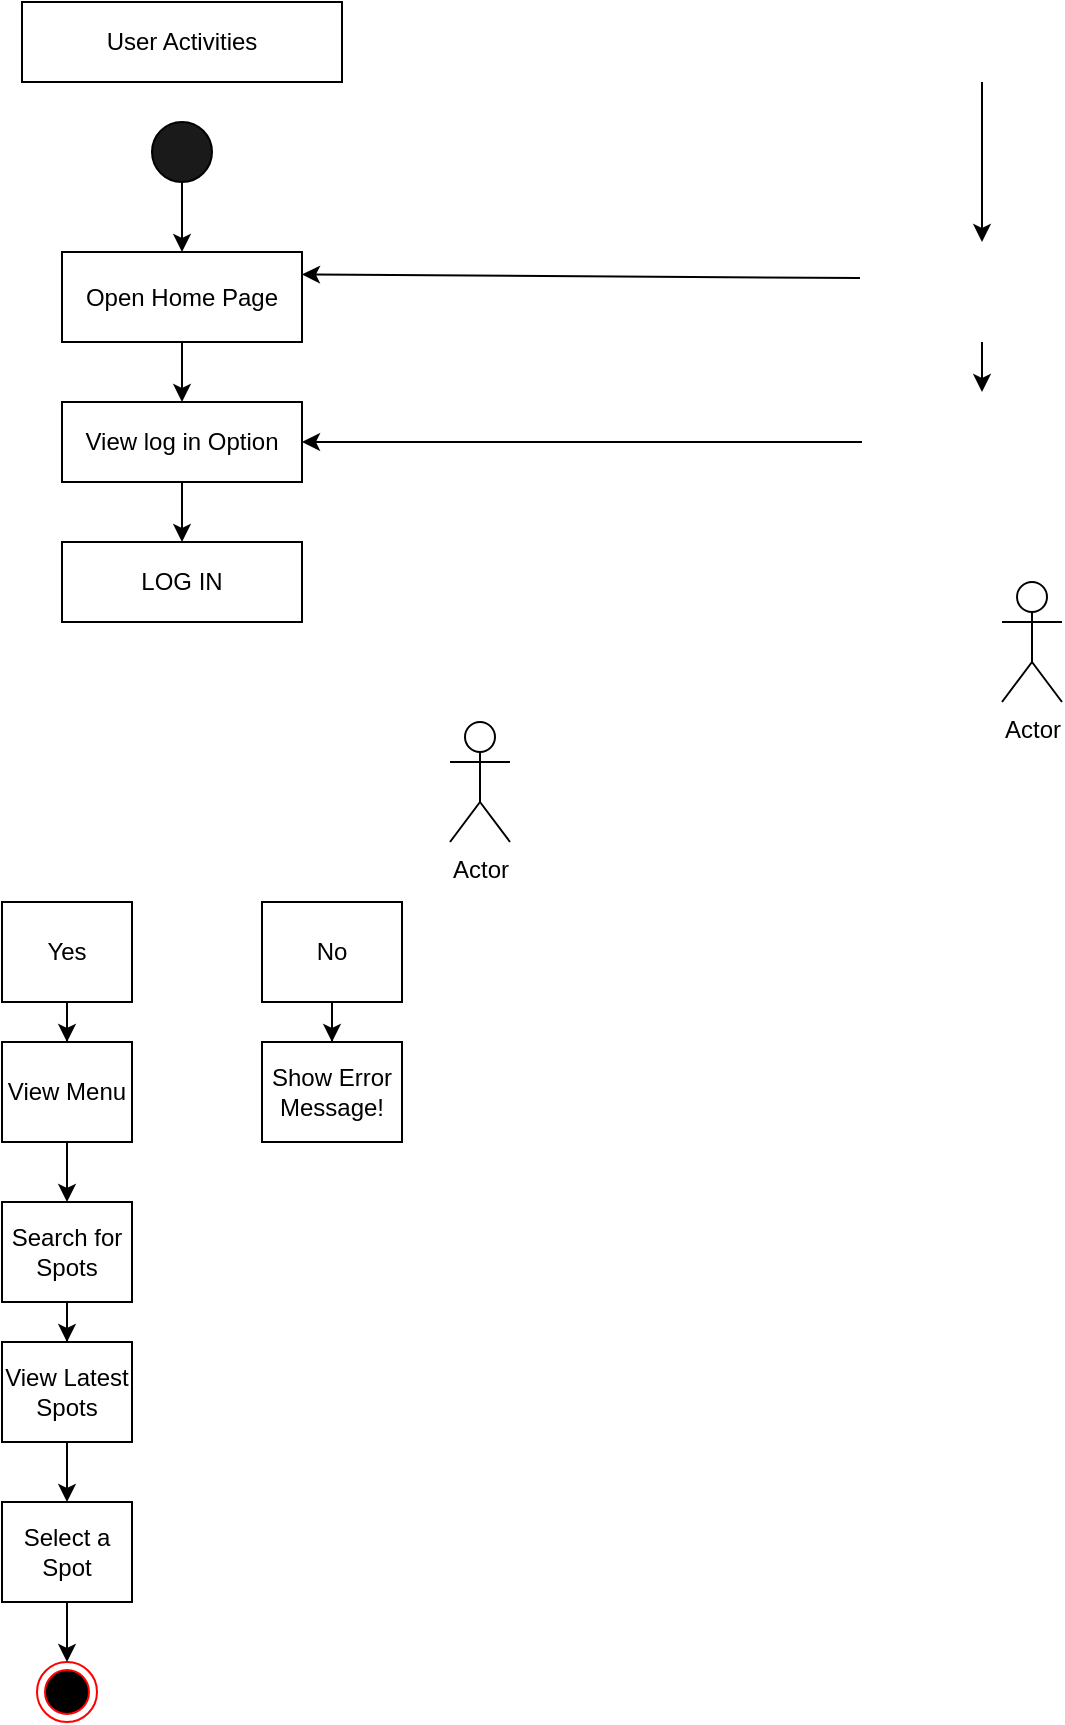 <mxfile version="24.7.17">
  <diagram name="Seite-1" id="BTphIldE6bbO_cXO-Jw7">
    <mxGraphModel dx="1674" dy="-1592" grid="1" gridSize="10" guides="1" tooltips="1" connect="1" arrows="1" fold="1" page="1" pageScale="1" pageWidth="827" pageHeight="1169" math="0" shadow="0">
      <root>
        <mxCell id="0" />
        <mxCell id="1" parent="0" />
        <mxCell id="W2C030SJba9mZZKaXuLO-89" value="User Activities" style="rounded=0;whiteSpace=wrap;html=1;" vertex="1" parent="1">
          <mxGeometry x="170" y="2780" width="160" height="40" as="geometry" />
        </mxCell>
        <mxCell id="W2C030SJba9mZZKaXuLO-90" value="" style="edgeStyle=orthogonalEdgeStyle;rounded=0;orthogonalLoop=1;jettySize=auto;html=1;" edge="1" parent="1">
          <mxGeometry relative="1" as="geometry">
            <Array as="points">
              <mxPoint x="650" y="2850" />
              <mxPoint x="650" y="2850" />
            </Array>
            <mxPoint x="650" y="2820" as="sourcePoint" />
            <mxPoint x="650" y="2900" as="targetPoint" />
          </mxGeometry>
        </mxCell>
        <mxCell id="W2C030SJba9mZZKaXuLO-91" value="" style="edgeStyle=orthogonalEdgeStyle;rounded=0;orthogonalLoop=1;jettySize=auto;html=1;" edge="1" parent="1" source="W2C030SJba9mZZKaXuLO-92" target="W2C030SJba9mZZKaXuLO-94">
          <mxGeometry relative="1" as="geometry" />
        </mxCell>
        <mxCell id="W2C030SJba9mZZKaXuLO-92" value="" style="ellipse;whiteSpace=wrap;html=1;aspect=fixed;fillColor=#1A1A1A;" vertex="1" parent="1">
          <mxGeometry x="235" y="2840" width="30" height="30" as="geometry" />
        </mxCell>
        <mxCell id="W2C030SJba9mZZKaXuLO-93" value="" style="edgeStyle=orthogonalEdgeStyle;rounded=0;orthogonalLoop=1;jettySize=auto;html=1;" edge="1" parent="1" source="W2C030SJba9mZZKaXuLO-94" target="W2C030SJba9mZZKaXuLO-96">
          <mxGeometry relative="1" as="geometry" />
        </mxCell>
        <mxCell id="W2C030SJba9mZZKaXuLO-94" value="Open Home Page" style="whiteSpace=wrap;html=1;" vertex="1" parent="1">
          <mxGeometry x="190" y="2905" width="120" height="45" as="geometry" />
        </mxCell>
        <mxCell id="W2C030SJba9mZZKaXuLO-95" value="" style="edgeStyle=orthogonalEdgeStyle;rounded=0;orthogonalLoop=1;jettySize=auto;html=1;" edge="1" parent="1" source="W2C030SJba9mZZKaXuLO-96" target="W2C030SJba9mZZKaXuLO-97">
          <mxGeometry relative="1" as="geometry" />
        </mxCell>
        <mxCell id="W2C030SJba9mZZKaXuLO-96" value="View log in Option" style="whiteSpace=wrap;html=1;" vertex="1" parent="1">
          <mxGeometry x="190" y="2980" width="120" height="40" as="geometry" />
        </mxCell>
        <mxCell id="W2C030SJba9mZZKaXuLO-97" value="LOG IN" style="whiteSpace=wrap;html=1;" vertex="1" parent="1">
          <mxGeometry x="190" y="3050" width="120" height="40" as="geometry" />
        </mxCell>
        <mxCell id="W2C030SJba9mZZKaXuLO-98" value="" style="edgeStyle=orthogonalEdgeStyle;rounded=0;orthogonalLoop=1;jettySize=auto;html=1;" edge="1" parent="1" source="W2C030SJba9mZZKaXuLO-99" target="W2C030SJba9mZZKaXuLO-103">
          <mxGeometry relative="1" as="geometry" />
        </mxCell>
        <mxCell id="W2C030SJba9mZZKaXuLO-99" value="No" style="whiteSpace=wrap;html=1;" vertex="1" parent="1">
          <mxGeometry x="290" y="3230" width="70" height="50" as="geometry" />
        </mxCell>
        <mxCell id="W2C030SJba9mZZKaXuLO-100" value="" style="edgeStyle=orthogonalEdgeStyle;rounded=0;orthogonalLoop=1;jettySize=auto;html=1;" edge="1" parent="1" source="W2C030SJba9mZZKaXuLO-101" target="W2C030SJba9mZZKaXuLO-102">
          <mxGeometry relative="1" as="geometry" />
        </mxCell>
        <mxCell id="W2C030SJba9mZZKaXuLO-101" value="Yes" style="whiteSpace=wrap;html=1;" vertex="1" parent="1">
          <mxGeometry x="160" y="3230" width="65" height="50" as="geometry" />
        </mxCell>
        <mxCell id="W2C030SJba9mZZKaXuLO-102" value="View Menu" style="whiteSpace=wrap;html=1;" vertex="1" parent="1">
          <mxGeometry x="160" y="3300" width="65" height="50" as="geometry" />
        </mxCell>
        <mxCell id="W2C030SJba9mZZKaXuLO-103" value="Show Error Message!" style="whiteSpace=wrap;html=1;" vertex="1" parent="1">
          <mxGeometry x="290" y="3300" width="70" height="50" as="geometry" />
        </mxCell>
        <mxCell id="W2C030SJba9mZZKaXuLO-104" value="" style="edgeStyle=orthogonalEdgeStyle;rounded=0;orthogonalLoop=1;jettySize=auto;html=1;" edge="1" parent="1" target="W2C030SJba9mZZKaXuLO-107">
          <mxGeometry relative="1" as="geometry">
            <mxPoint x="192.5" y="3430" as="sourcePoint" />
          </mxGeometry>
        </mxCell>
        <mxCell id="W2C030SJba9mZZKaXuLO-105" style="edgeStyle=orthogonalEdgeStyle;rounded=0;orthogonalLoop=1;jettySize=auto;html=1;exitX=0.5;exitY=1;exitDx=0;exitDy=0;" edge="1" parent="1">
          <mxGeometry relative="1" as="geometry">
            <mxPoint x="550" y="3150" as="sourcePoint" />
            <mxPoint x="550" y="3150" as="targetPoint" />
          </mxGeometry>
        </mxCell>
        <mxCell id="W2C030SJba9mZZKaXuLO-106" value="" style="edgeStyle=orthogonalEdgeStyle;rounded=0;orthogonalLoop=1;jettySize=auto;html=1;" edge="1" parent="1" source="W2C030SJba9mZZKaXuLO-107" target="W2C030SJba9mZZKaXuLO-109">
          <mxGeometry relative="1" as="geometry" />
        </mxCell>
        <mxCell id="W2C030SJba9mZZKaXuLO-107" value="Search for Spots" style="whiteSpace=wrap;html=1;" vertex="1" parent="1">
          <mxGeometry x="160" y="3380" width="65" height="50" as="geometry" />
        </mxCell>
        <mxCell id="W2C030SJba9mZZKaXuLO-108" value="" style="edgeStyle=orthogonalEdgeStyle;rounded=0;orthogonalLoop=1;jettySize=auto;html=1;" edge="1" parent="1" source="W2C030SJba9mZZKaXuLO-109" target="W2C030SJba9mZZKaXuLO-110">
          <mxGeometry relative="1" as="geometry" />
        </mxCell>
        <mxCell id="W2C030SJba9mZZKaXuLO-109" value="View Latest Spots" style="whiteSpace=wrap;html=1;" vertex="1" parent="1">
          <mxGeometry x="160" y="3450" width="65" height="50" as="geometry" />
        </mxCell>
        <mxCell id="W2C030SJba9mZZKaXuLO-110" value="Select a Spot" style="whiteSpace=wrap;html=1;" vertex="1" parent="1">
          <mxGeometry x="160" y="3530" width="65" height="50" as="geometry" />
        </mxCell>
        <mxCell id="W2C030SJba9mZZKaXuLO-111" value="" style="ellipse;html=1;shape=endState;fillColor=#000000;strokeColor=#ff0000;" vertex="1" parent="1">
          <mxGeometry x="177.5" y="3610" width="30" height="30" as="geometry" />
        </mxCell>
        <mxCell id="W2C030SJba9mZZKaXuLO-112" value="" style="edgeStyle=orthogonalEdgeStyle;rounded=0;orthogonalLoop=1;jettySize=auto;html=1;" edge="1" parent="1">
          <mxGeometry relative="1" as="geometry">
            <mxPoint x="650" y="2950" as="sourcePoint" />
            <mxPoint x="650" y="2975" as="targetPoint" />
          </mxGeometry>
        </mxCell>
        <mxCell id="W2C030SJba9mZZKaXuLO-113" value="" style="endArrow=classic;html=1;rounded=0;entryX=1;entryY=0.25;entryDx=0;entryDy=0;exitX=-0.007;exitY=0.36;exitDx=0;exitDy=0;exitPerimeter=0;" edge="1" parent="1" target="W2C030SJba9mZZKaXuLO-94">
          <mxGeometry width="50" height="50" relative="1" as="geometry">
            <mxPoint x="589" y="2918" as="sourcePoint" />
            <mxPoint x="450" y="2990" as="targetPoint" />
          </mxGeometry>
        </mxCell>
        <mxCell id="W2C030SJba9mZZKaXuLO-114" value="" style="endArrow=classic;html=1;rounded=0;exitX=0;exitY=0.5;exitDx=0;exitDy=0;entryX=1;entryY=0.5;entryDx=0;entryDy=0;" edge="1" parent="1" target="W2C030SJba9mZZKaXuLO-96">
          <mxGeometry width="50" height="50" relative="1" as="geometry">
            <mxPoint x="590" y="3000" as="sourcePoint" />
            <mxPoint x="450" y="2990" as="targetPoint" />
          </mxGeometry>
        </mxCell>
        <mxCell id="W2C030SJba9mZZKaXuLO-115" value="" style="endArrow=classic;html=1;rounded=0;exitX=0.5;exitY=1;exitDx=0;exitDy=0;entryX=0.5;entryY=0;entryDx=0;entryDy=0;" edge="1" parent="1" source="W2C030SJba9mZZKaXuLO-102" target="W2C030SJba9mZZKaXuLO-107">
          <mxGeometry width="50" height="50" relative="1" as="geometry">
            <mxPoint x="260" y="3410" as="sourcePoint" />
            <mxPoint x="350" y="3410" as="targetPoint" />
          </mxGeometry>
        </mxCell>
        <mxCell id="W2C030SJba9mZZKaXuLO-116" value="" style="endArrow=classic;html=1;rounded=0;exitX=0.5;exitY=1;exitDx=0;exitDy=0;entryX=0.5;entryY=0;entryDx=0;entryDy=0;" edge="1" parent="1" source="W2C030SJba9mZZKaXuLO-110" target="W2C030SJba9mZZKaXuLO-111">
          <mxGeometry width="50" height="50" relative="1" as="geometry">
            <mxPoint x="20" y="3670" as="sourcePoint" />
            <mxPoint x="277.5" y="3610" as="targetPoint" />
          </mxGeometry>
        </mxCell>
        <mxCell id="W2C030SJba9mZZKaXuLO-117" value="Actor" style="shape=umlActor;verticalLabelPosition=bottom;verticalAlign=top;html=1;outlineConnect=0;" vertex="1" parent="1">
          <mxGeometry x="384" y="3140" width="30" height="60" as="geometry" />
        </mxCell>
        <mxCell id="W2C030SJba9mZZKaXuLO-120" value="Actor" style="shape=umlActor;verticalLabelPosition=bottom;verticalAlign=top;html=1;outlineConnect=0;" vertex="1" parent="1">
          <mxGeometry x="660" y="3070" width="30" height="60" as="geometry" />
        </mxCell>
      </root>
    </mxGraphModel>
  </diagram>
</mxfile>
